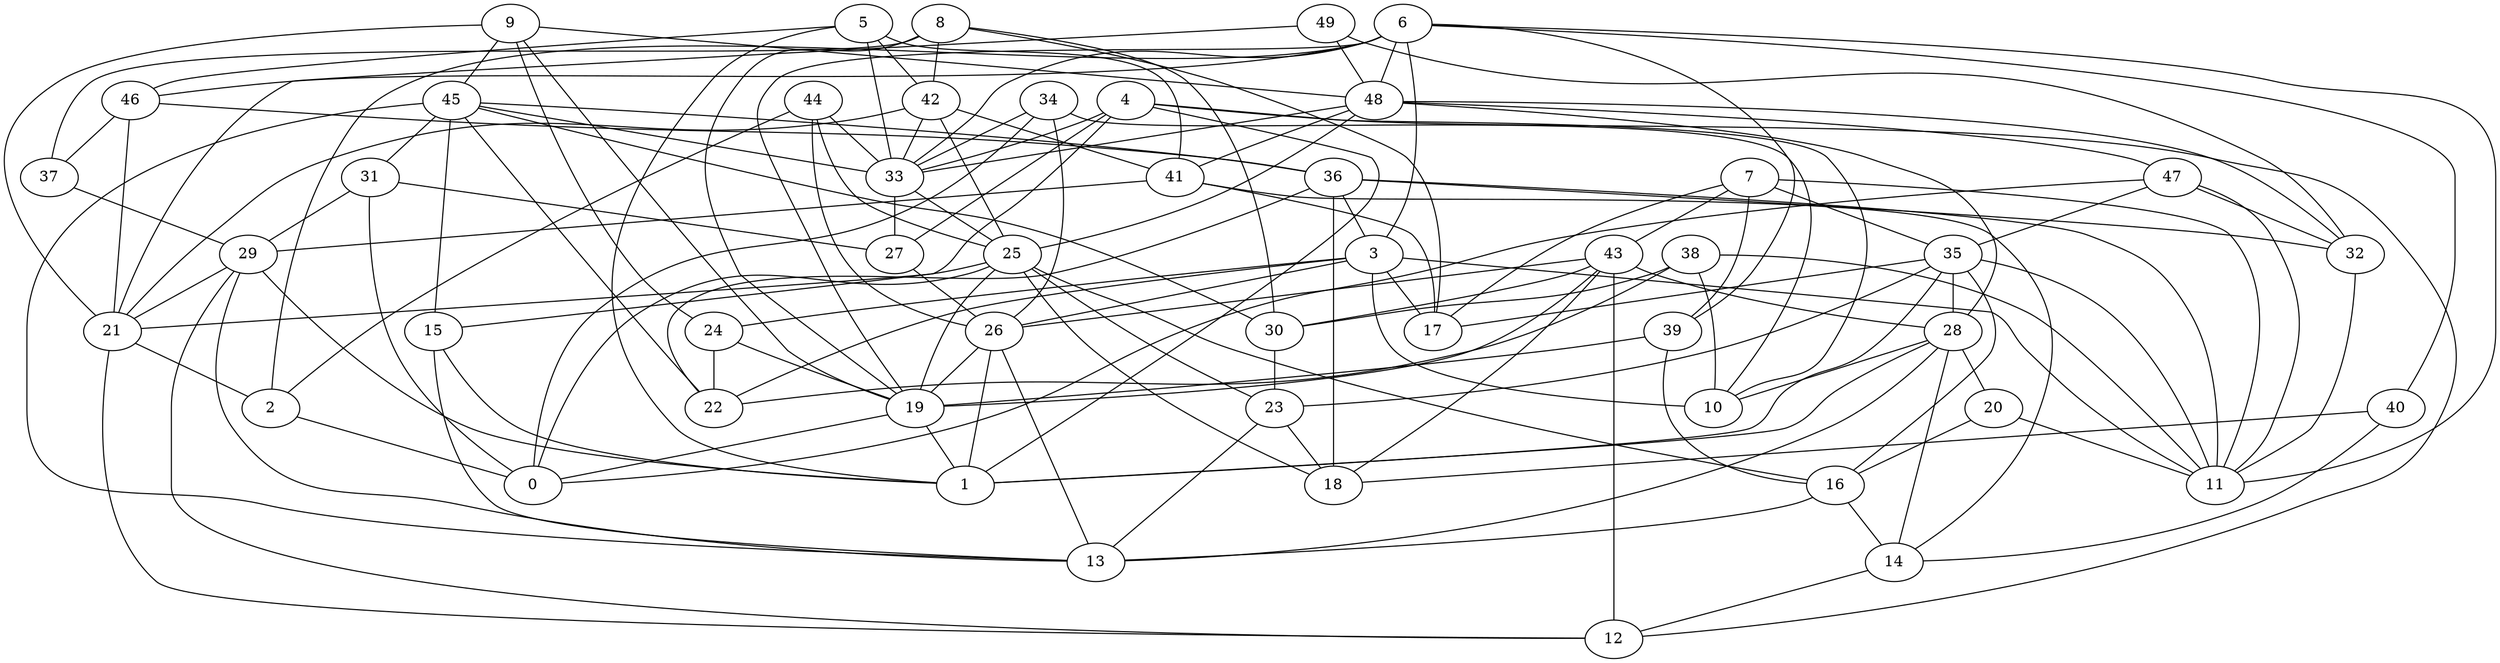 digraph GG_graph {

subgraph G_graph {
edge [color = black]
"39" -> "16" [dir = none]
"39" -> "19" [dir = none]
"24" -> "22" [dir = none]
"24" -> "19" [dir = none]
"38" -> "10" [dir = none]
"38" -> "11" [dir = none]
"38" -> "30" [dir = none]
"38" -> "22" [dir = none]
"8" -> "42" [dir = none]
"8" -> "17" [dir = none]
"8" -> "37" [dir = none]
"8" -> "30" [dir = none]
"8" -> "19" [dir = none]
"31" -> "0" [dir = none]
"31" -> "29" [dir = none]
"31" -> "27" [dir = none]
"37" -> "29" [dir = none]
"34" -> "26" [dir = none]
"34" -> "0" [dir = none]
"34" -> "10" [dir = none]
"34" -> "33" [dir = none]
"14" -> "12" [dir = none]
"20" -> "16" [dir = none]
"20" -> "11" [dir = none]
"9" -> "48" [dir = none]
"9" -> "19" [dir = none]
"9" -> "45" [dir = none]
"9" -> "21" [dir = none]
"9" -> "24" [dir = none]
"48" -> "33" [dir = none]
"48" -> "25" [dir = none]
"48" -> "41" [dir = none]
"48" -> "28" [dir = none]
"48" -> "32" [dir = none]
"48" -> "47" [dir = none]
"29" -> "1" [dir = none]
"29" -> "21" [dir = none]
"29" -> "13" [dir = none]
"29" -> "12" [dir = none]
"46" -> "36" [dir = none]
"46" -> "37" [dir = none]
"46" -> "21" [dir = none]
"7" -> "39" [dir = none]
"7" -> "35" [dir = none]
"7" -> "43" [dir = none]
"7" -> "11" [dir = none]
"7" -> "17" [dir = none]
"35" -> "16" [dir = none]
"35" -> "23" [dir = none]
"35" -> "1" [dir = none]
"35" -> "11" [dir = none]
"35" -> "28" [dir = none]
"35" -> "17" [dir = none]
"27" -> "26" [dir = none]
"28" -> "10" [dir = none]
"28" -> "13" [dir = none]
"28" -> "1" [dir = none]
"28" -> "14" [dir = none]
"28" -> "20" [dir = none]
"41" -> "29" [dir = none]
"41" -> "14" [dir = none]
"41" -> "17" [dir = none]
"15" -> "13" [dir = none]
"15" -> "1" [dir = none]
"19" -> "0" [dir = none]
"19" -> "1" [dir = none]
"30" -> "23" [dir = none]
"3" -> "10" [dir = none]
"3" -> "17" [dir = none]
"3" -> "24" [dir = none]
"3" -> "11" [dir = none]
"3" -> "26" [dir = none]
"3" -> "22" [dir = none]
"6" -> "40" [dir = none]
"6" -> "39" [dir = none]
"6" -> "19" [dir = none]
"6" -> "2" [dir = none]
"6" -> "3" [dir = none]
"6" -> "46" [dir = none]
"6" -> "33" [dir = none]
"6" -> "48" [dir = none]
"6" -> "11" [dir = none]
"45" -> "33" [dir = none]
"45" -> "31" [dir = none]
"45" -> "13" [dir = none]
"45" -> "22" [dir = none]
"45" -> "30" [dir = none]
"45" -> "36" [dir = none]
"45" -> "15" [dir = none]
"40" -> "14" [dir = none]
"40" -> "18" [dir = none]
"36" -> "22" [dir = none]
"36" -> "18" [dir = none]
"36" -> "3" [dir = none]
"36" -> "32" [dir = none]
"36" -> "11" [dir = none]
"43" -> "30" [dir = none]
"43" -> "18" [dir = none]
"43" -> "28" [dir = none]
"43" -> "12" [dir = none]
"43" -> "19" [dir = none]
"43" -> "26" [dir = none]
"33" -> "27" [dir = none]
"33" -> "25" [dir = none]
"25" -> "23" [dir = none]
"25" -> "21" [dir = none]
"25" -> "16" [dir = none]
"25" -> "18" [dir = none]
"25" -> "0" [dir = none]
"25" -> "19" [dir = none]
"2" -> "0" [dir = none]
"42" -> "21" [dir = none]
"42" -> "33" [dir = none]
"42" -> "25" [dir = none]
"42" -> "41" [dir = none]
"49" -> "48" [dir = none]
"49" -> "32" [dir = none]
"49" -> "21" [dir = none]
"23" -> "13" [dir = none]
"23" -> "18" [dir = none]
"21" -> "12" [dir = none]
"21" -> "2" [dir = none]
"16" -> "14" [dir = none]
"16" -> "13" [dir = none]
"47" -> "35" [dir = none]
"47" -> "0" [dir = none]
"47" -> "11" [dir = none]
"47" -> "32" [dir = none]
"32" -> "11" [dir = none]
"26" -> "19" [dir = none]
"26" -> "13" [dir = none]
"26" -> "1" [dir = none]
"5" -> "1" [dir = none]
"5" -> "42" [dir = none]
"5" -> "33" [dir = none]
"5" -> "46" [dir = none]
"5" -> "41" [dir = none]
"4" -> "27" [dir = none]
"4" -> "1" [dir = none]
"4" -> "15" [dir = none]
"4" -> "10" [dir = none]
"4" -> "12" [dir = none]
"4" -> "33" [dir = none]
"44" -> "25" [dir = none]
"44" -> "2" [dir = none]
"44" -> "26" [dir = none]
"44" -> "33" [dir = none]
}

}

